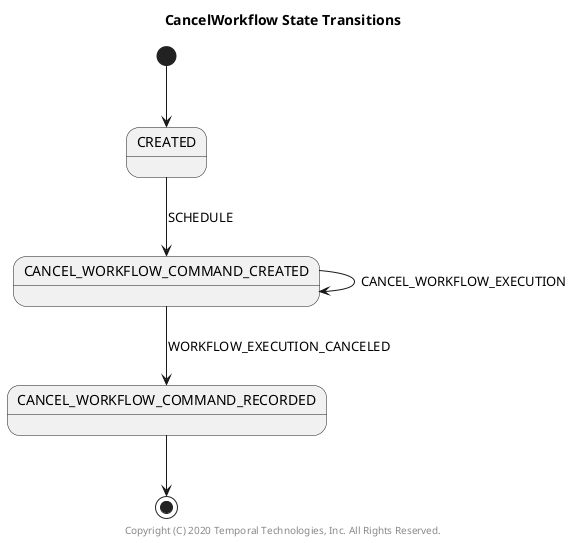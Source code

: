 ` PlantUML <plantuml.com> State Diagram.
` Generated from src/main/java/io/temporal/internal/statemachines/CancelWorkflowStateMachine.java
` by io.temporal.internal.statemachines.CommandsGeneratePlantUMLStateDiagrams.


@startuml
title CancelWorkflow State Transitions

[*] --> CREATED
CANCEL_WORKFLOW_COMMAND_CREATED --> CANCEL_WORKFLOW_COMMAND_CREATED: CANCEL_WORKFLOW_EXECUTION
CANCEL_WORKFLOW_COMMAND_CREATED --> CANCEL_WORKFLOW_COMMAND_RECORDED: WORKFLOW_EXECUTION_CANCELED
CREATED --> CANCEL_WORKFLOW_COMMAND_CREATED: SCHEDULE
CANCEL_WORKFLOW_COMMAND_RECORDED --> [*]
center footer Copyright (C) 2020 Temporal Technologies, Inc. All Rights Reserved.
@enduml
